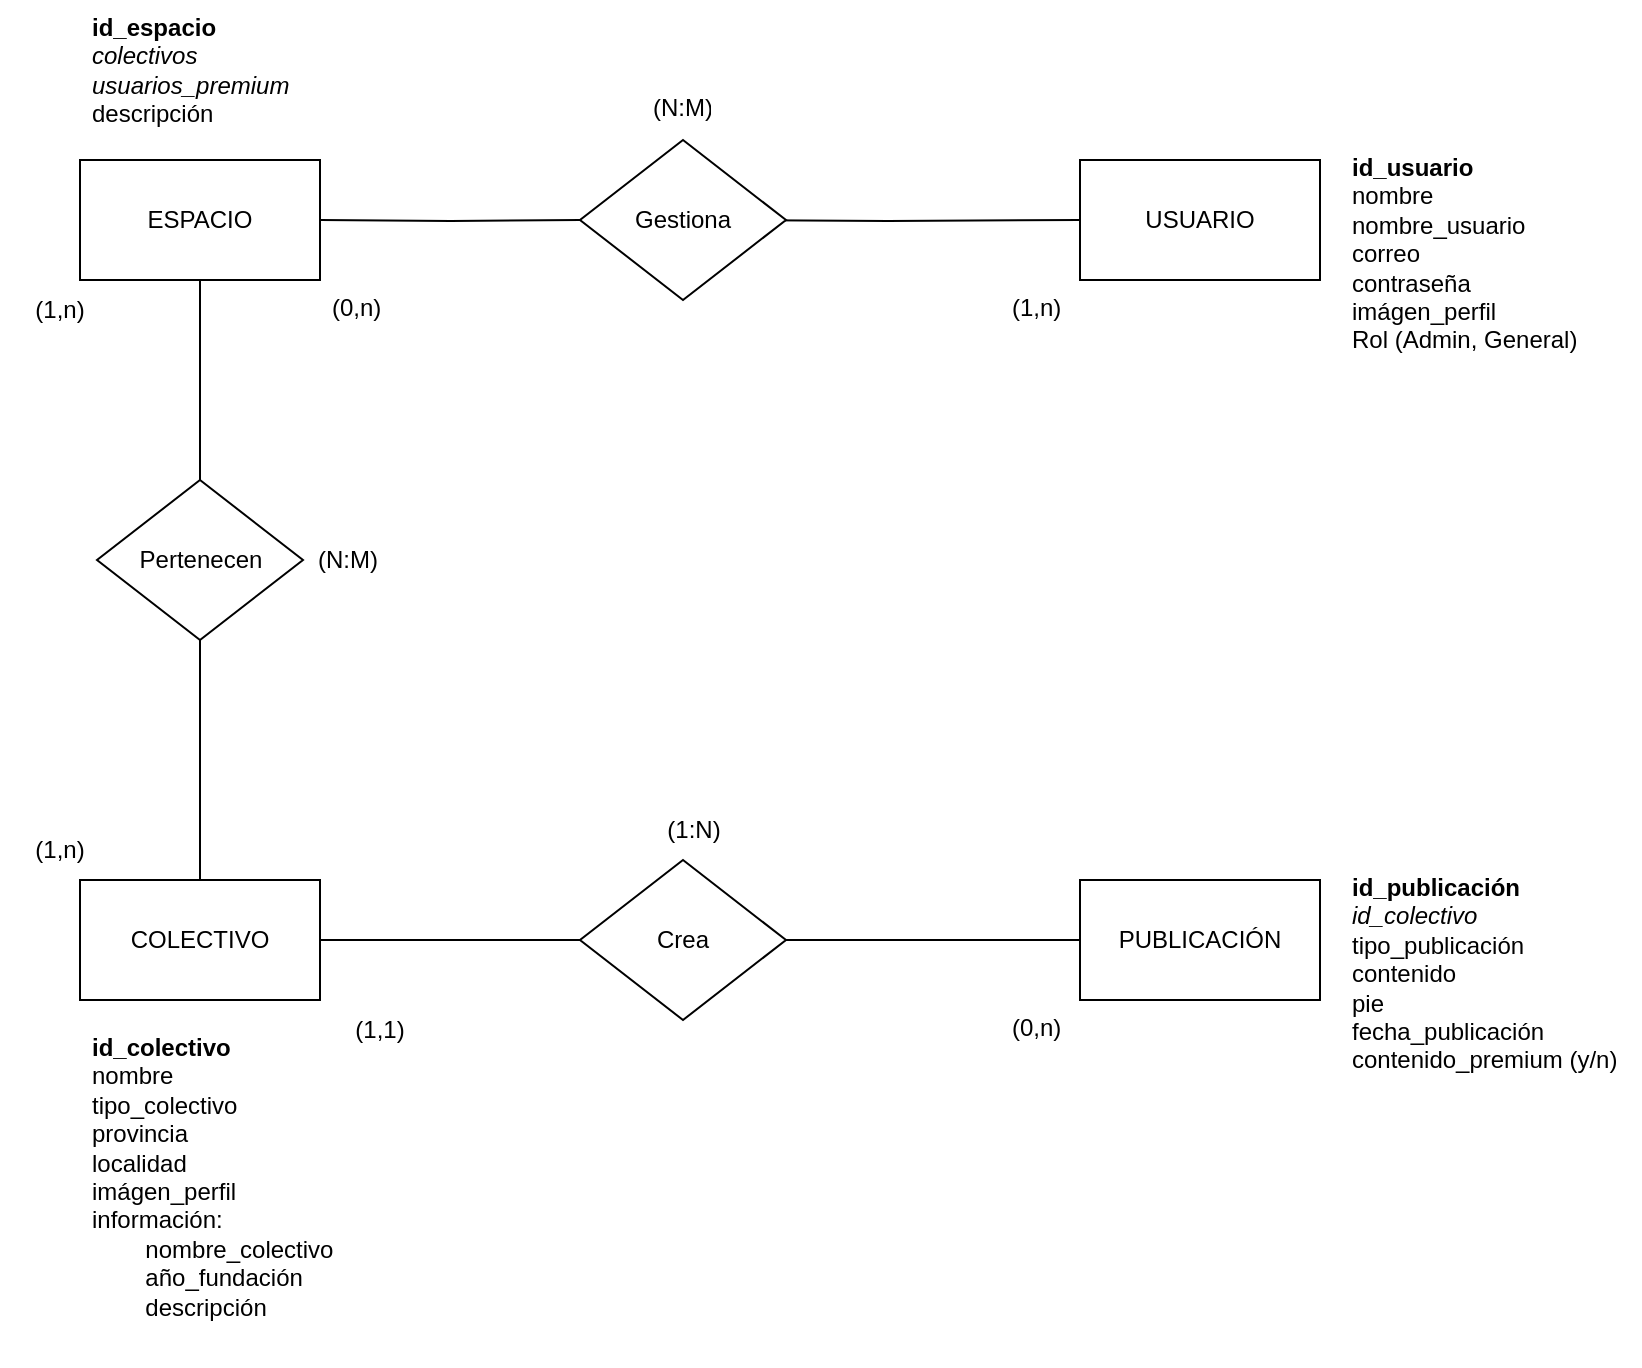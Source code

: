 <mxfile>
    <diagram id="q_SyrXB1hb_qUSjCRa4C" name="Página-1">
        <mxGraphModel dx="1216" dy="1953" grid="1" gridSize="10" guides="1" tooltips="1" connect="1" arrows="1" fold="1" page="1" pageScale="1" pageWidth="827" pageHeight="1169" math="0" shadow="0">
            <root>
                <mxCell id="0"/>
                <mxCell id="1" parent="0"/>
                <mxCell id="qMkH_yW-luxWWShTku8l-3" value="COLECTIVO" style="rounded=0;whiteSpace=wrap;html=1;" parent="1" vertex="1">
                    <mxGeometry x="500" y="210" width="120" height="60" as="geometry"/>
                </mxCell>
                <mxCell id="qMkH_yW-luxWWShTku8l-5" style="edgeStyle=orthogonalEdgeStyle;rounded=0;orthogonalLoop=1;jettySize=auto;html=1;entryX=0;entryY=0.5;entryDx=0;entryDy=0;strokeColor=default;endArrow=none;endFill=0;startArrow=none;" parent="1" target="qMkH_yW-luxWWShTku8l-17" edge="1">
                    <mxGeometry relative="1" as="geometry">
                        <mxPoint x="807" y="-120" as="sourcePoint"/>
                        <mxPoint x="880" y="-120" as="targetPoint"/>
                    </mxGeometry>
                </mxCell>
                <mxCell id="qMkH_yW-luxWWShTku8l-8" value="&lt;b&gt;id_usuario&lt;/b&gt;&lt;br&gt;nombre&lt;br&gt;nombre_usuario&lt;br&gt;correo&lt;br&gt;contraseña&lt;br&gt;imágen_perfil&lt;br&gt;Rol (Admin, General)" style="text;strokeColor=none;fillColor=none;spacingLeft=4;spacingRight=4;overflow=hidden;rotatable=0;points=[[0,0.5],[1,0.5]];portConstraint=eastwest;fontSize=12;html=1;" parent="1" vertex="1">
                    <mxGeometry x="1130" y="-160" width="150" height="130" as="geometry"/>
                </mxCell>
                <mxCell id="qMkH_yW-luxWWShTku8l-9" value="&lt;b&gt;id_espacio&lt;/b&gt;&lt;br&gt;&lt;i&gt;colectivos&lt;/i&gt;&lt;br&gt;&lt;i&gt;usuarios_premium&lt;/i&gt;&lt;br&gt;descripción" style="text;strokeColor=none;fillColor=none;spacingLeft=4;spacingRight=4;overflow=hidden;rotatable=0;points=[[0,0.5],[1,0.5]];portConstraint=eastwest;fontSize=12;html=1;" parent="1" vertex="1">
                    <mxGeometry x="500" y="-230" width="120" height="80" as="geometry"/>
                </mxCell>
                <mxCell id="qMkH_yW-luxWWShTku8l-10" value="" style="edgeStyle=orthogonalEdgeStyle;rounded=0;orthogonalLoop=1;jettySize=auto;html=1;strokeColor=default;endArrow=none;endFill=0;" parent="1" target="qMkH_yW-luxWWShTku8l-21" edge="1">
                    <mxGeometry relative="1" as="geometry">
                        <mxPoint x="620" y="-120" as="sourcePoint"/>
                        <mxPoint x="707" y="-120" as="targetPoint"/>
                    </mxGeometry>
                </mxCell>
                <mxCell id="qMkH_yW-luxWWShTku8l-13" value="(N:M)" style="text;strokeColor=none;fillColor=none;spacingLeft=4;spacingRight=4;overflow=hidden;rotatable=0;points=[[0,0.5],[1,0.5]];portConstraint=eastwest;fontSize=12;" parent="1" vertex="1">
                    <mxGeometry x="780.5" y="-190" width="40" height="30" as="geometry"/>
                </mxCell>
                <mxCell id="qMkH_yW-luxWWShTku8l-14" value="(0,n)" style="text;strokeColor=none;fillColor=none;spacingLeft=4;spacingRight=4;overflow=hidden;rotatable=0;points=[[0,0.5],[1,0.5]];portConstraint=eastwest;fontSize=12;" parent="1" vertex="1">
                    <mxGeometry x="620" y="-90" width="40" height="30" as="geometry"/>
                </mxCell>
                <mxCell id="qMkH_yW-luxWWShTku8l-15" value="(1,n)" style="text;strokeColor=none;fillColor=none;spacingLeft=4;spacingRight=4;overflow=hidden;rotatable=0;points=[[0,0.5],[1,0.5]];portConstraint=eastwest;fontSize=12;" parent="1" vertex="1">
                    <mxGeometry x="960" y="-90" width="40" height="30" as="geometry"/>
                </mxCell>
                <mxCell id="qMkH_yW-luxWWShTku8l-16" value="ESPACIO" style="rounded=0;whiteSpace=wrap;html=1;" parent="1" vertex="1">
                    <mxGeometry x="500" y="-150" width="120" height="60" as="geometry"/>
                </mxCell>
                <mxCell id="qMkH_yW-luxWWShTku8l-17" value="USUARIO" style="rounded=0;whiteSpace=wrap;html=1;" parent="1" vertex="1">
                    <mxGeometry x="1000" y="-150" width="120" height="60" as="geometry"/>
                </mxCell>
                <mxCell id="qMkH_yW-luxWWShTku8l-18" value="" style="endArrow=none;html=1;rounded=0;entryX=0.5;entryY=1;entryDx=0;entryDy=0;exitX=0.5;exitY=0;exitDx=0;exitDy=0;" parent="1" source="qMkH_yW-luxWWShTku8l-3" target="qMkH_yW-luxWWShTku8l-16" edge="1">
                    <mxGeometry width="50" height="50" relative="1" as="geometry">
                        <mxPoint x="500" y="40" as="sourcePoint"/>
                        <mxPoint x="550" y="-10" as="targetPoint"/>
                    </mxGeometry>
                </mxCell>
                <mxCell id="qMkH_yW-luxWWShTku8l-20" value="(1,n)" style="text;html=1;strokeColor=none;fillColor=none;align=center;verticalAlign=middle;whiteSpace=wrap;rounded=0;" parent="1" vertex="1">
                    <mxGeometry x="460" y="180" width="60" height="30" as="geometry"/>
                </mxCell>
                <mxCell id="qMkH_yW-luxWWShTku8l-21" value="Gestiona" style="rhombus;whiteSpace=wrap;html=1;" parent="1" vertex="1">
                    <mxGeometry x="750" y="-160" width="103" height="80" as="geometry"/>
                </mxCell>
                <mxCell id="qMkH_yW-luxWWShTku8l-24" value="(1,n)" style="text;html=1;strokeColor=none;fillColor=none;align=center;verticalAlign=middle;whiteSpace=wrap;rounded=0;" parent="1" vertex="1">
                    <mxGeometry x="460" y="-90" width="60" height="30" as="geometry"/>
                </mxCell>
                <mxCell id="qMkH_yW-luxWWShTku8l-25" value="(N:M)" style="text;html=1;strokeColor=none;fillColor=none;align=center;verticalAlign=middle;whiteSpace=wrap;rounded=0;" parent="1" vertex="1">
                    <mxGeometry x="604" y="35" width="60" height="30" as="geometry"/>
                </mxCell>
                <mxCell id="qMkH_yW-luxWWShTku8l-38" value="(1,1)" style="text;html=1;strokeColor=none;fillColor=none;align=center;verticalAlign=middle;whiteSpace=wrap;rounded=0;" parent="1" vertex="1">
                    <mxGeometry x="620" y="270" width="60" height="30" as="geometry"/>
                </mxCell>
                <mxCell id="qMkH_yW-luxWWShTku8l-52" value="PUBLICACIÓN" style="rounded=0;whiteSpace=wrap;html=1;" parent="1" vertex="1">
                    <mxGeometry x="1000" y="210" width="120" height="60" as="geometry"/>
                </mxCell>
                <mxCell id="5" style="edgeStyle=none;html=1;endArrow=none;endFill=0;entryX=0;entryY=0.5;entryDx=0;entryDy=0;" edge="1" parent="1" target="qMkH_yW-luxWWShTku8l-52">
                    <mxGeometry relative="1" as="geometry">
                        <mxPoint x="990" y="240" as="targetPoint"/>
                        <mxPoint x="847" y="240" as="sourcePoint"/>
                    </mxGeometry>
                </mxCell>
                <mxCell id="6" style="edgeStyle=none;html=1;entryX=1;entryY=0.5;entryDx=0;entryDy=0;endArrow=none;endFill=0;" edge="1" parent="1" target="qMkH_yW-luxWWShTku8l-3">
                    <mxGeometry relative="1" as="geometry">
                        <mxPoint x="767" y="240" as="sourcePoint"/>
                    </mxGeometry>
                </mxCell>
                <mxCell id="qMkH_yW-luxWWShTku8l-59" value="(1:N)" style="text;html=1;strokeColor=none;fillColor=none;align=center;verticalAlign=middle;whiteSpace=wrap;rounded=0;" parent="1" vertex="1">
                    <mxGeometry x="777" y="170" width="60" height="30" as="geometry"/>
                </mxCell>
                <mxCell id="qMkH_yW-luxWWShTku8l-60" value="(0,n)" style="text;strokeColor=none;fillColor=none;spacingLeft=4;spacingRight=4;overflow=hidden;rotatable=0;points=[[0,0.5],[1,0.5]];portConstraint=eastwest;fontSize=12;" parent="1" vertex="1">
                    <mxGeometry x="960" y="270" width="40" height="30" as="geometry"/>
                </mxCell>
                <mxCell id="8" value="Crea" style="rhombus;whiteSpace=wrap;html=1;" vertex="1" parent="1">
                    <mxGeometry x="750" y="200" width="103" height="80" as="geometry"/>
                </mxCell>
                <mxCell id="9" value="&lt;b&gt;id_colectivo&lt;/b&gt;&lt;br&gt;nombre&lt;br&gt;tipo_colectivo&lt;br&gt;provincia&lt;br&gt;localidad&lt;br&gt;imágen_perfil&lt;br&gt;información:&lt;br&gt;&lt;span style=&quot;white-space: pre;&quot;&gt;&#9;&lt;/span&gt;nombre_colectivo&lt;br&gt;&lt;span style=&quot;white-space: pre;&quot;&gt;&#9;&lt;/span&gt;año_fundación&lt;br&gt;&lt;span style=&quot;white-space: pre;&quot;&gt;&#9;&lt;/span&gt;descripción" style="text;strokeColor=none;fillColor=none;spacingLeft=4;spacingRight=4;overflow=hidden;rotatable=0;points=[[0,0.5],[1,0.5]];portConstraint=eastwest;fontSize=12;html=1;" vertex="1" parent="1">
                    <mxGeometry x="500" y="280" width="150" height="170" as="geometry"/>
                </mxCell>
                <mxCell id="10" value="&lt;b&gt;id_publicación&lt;/b&gt;&lt;br&gt;&lt;i&gt;id_colectivo&lt;br&gt;&lt;/i&gt;tipo_publicación&lt;br&gt;contenido&lt;br&gt;pie&lt;br&gt;fecha_publicación&lt;br&gt;contenido_premium (y/n)" style="text;strokeColor=none;fillColor=none;spacingLeft=4;spacingRight=4;overflow=hidden;rotatable=0;points=[[0,0.5],[1,0.5]];portConstraint=eastwest;fontSize=12;html=1;" vertex="1" parent="1">
                    <mxGeometry x="1130" y="200" width="150" height="130" as="geometry"/>
                </mxCell>
                <mxCell id="11" value="Pertenecen" style="rhombus;whiteSpace=wrap;html=1;" vertex="1" parent="1">
                    <mxGeometry x="508.5" y="10" width="103" height="80" as="geometry"/>
                </mxCell>
            </root>
        </mxGraphModel>
    </diagram>
</mxfile>